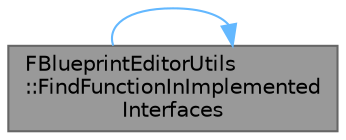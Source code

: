 digraph "FBlueprintEditorUtils::FindFunctionInImplementedInterfaces"
{
 // INTERACTIVE_SVG=YES
 // LATEX_PDF_SIZE
  bgcolor="transparent";
  edge [fontname=Helvetica,fontsize=10,labelfontname=Helvetica,labelfontsize=10];
  node [fontname=Helvetica,fontsize=10,shape=box,height=0.2,width=0.4];
  rankdir="LR";
  Node1 [id="Node000001",label="FBlueprintEditorUtils\l::FindFunctionInImplemented\lInterfaces",height=0.2,width=0.4,color="gray40", fillcolor="grey60", style="filled", fontcolor="black",tooltip="Return the first function from implemented interface with given name."];
  Node1 -> Node1 [id="edge1_Node000001_Node000001",color="steelblue1",style="solid",tooltip=" "];
}
